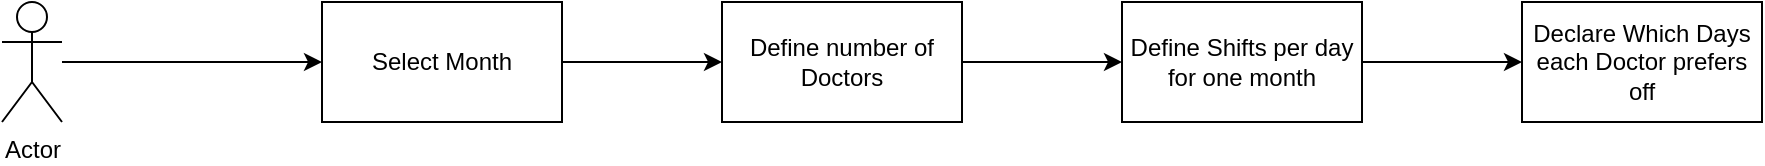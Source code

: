 <mxfile version="20.4.0" type="device"><diagram id="bWE7MkL5Obvma1Bkyzuq" name="Page-1"><mxGraphModel dx="1422" dy="736" grid="1" gridSize="10" guides="1" tooltips="1" connect="1" arrows="1" fold="1" page="1" pageScale="1" pageWidth="850" pageHeight="1100" math="0" shadow="0"><root><mxCell id="0"/><mxCell id="1" parent="0"/><mxCell id="whoNzY98Ux8OYei-a0la-2" style="edgeStyle=orthogonalEdgeStyle;rounded=0;orthogonalLoop=1;jettySize=auto;html=1;" edge="1" parent="1" source="whoNzY98Ux8OYei-a0la-1" target="whoNzY98Ux8OYei-a0la-3"><mxGeometry relative="1" as="geometry"><mxPoint x="280" y="130" as="targetPoint"/></mxGeometry></mxCell><mxCell id="whoNzY98Ux8OYei-a0la-1" value="Actor" style="shape=umlActor;verticalLabelPosition=bottom;verticalAlign=top;html=1;outlineConnect=0;" vertex="1" parent="1"><mxGeometry x="60" y="100" width="30" height="60" as="geometry"/></mxCell><mxCell id="whoNzY98Ux8OYei-a0la-5" value="" style="edgeStyle=orthogonalEdgeStyle;rounded=0;orthogonalLoop=1;jettySize=auto;html=1;" edge="1" parent="1" source="whoNzY98Ux8OYei-a0la-3" target="whoNzY98Ux8OYei-a0la-4"><mxGeometry relative="1" as="geometry"/></mxCell><mxCell id="whoNzY98Ux8OYei-a0la-3" value="Select Month" style="rounded=0;whiteSpace=wrap;html=1;" vertex="1" parent="1"><mxGeometry x="220" y="100" width="120" height="60" as="geometry"/></mxCell><mxCell id="whoNzY98Ux8OYei-a0la-7" value="" style="edgeStyle=orthogonalEdgeStyle;rounded=0;orthogonalLoop=1;jettySize=auto;html=1;" edge="1" parent="1" source="whoNzY98Ux8OYei-a0la-4" target="whoNzY98Ux8OYei-a0la-6"><mxGeometry relative="1" as="geometry"/></mxCell><mxCell id="whoNzY98Ux8OYei-a0la-4" value="Define number of Doctors" style="whiteSpace=wrap;html=1;rounded=0;" vertex="1" parent="1"><mxGeometry x="420" y="100" width="120" height="60" as="geometry"/></mxCell><mxCell id="whoNzY98Ux8OYei-a0la-9" value="" style="edgeStyle=orthogonalEdgeStyle;rounded=0;orthogonalLoop=1;jettySize=auto;html=1;" edge="1" parent="1" source="whoNzY98Ux8OYei-a0la-6" target="whoNzY98Ux8OYei-a0la-8"><mxGeometry relative="1" as="geometry"/></mxCell><mxCell id="whoNzY98Ux8OYei-a0la-6" value="Define Shifts per day for one month&lt;br&gt;" style="whiteSpace=wrap;html=1;rounded=0;" vertex="1" parent="1"><mxGeometry x="620" y="100" width="120" height="60" as="geometry"/></mxCell><mxCell id="whoNzY98Ux8OYei-a0la-8" value="Declare Which Days each Doctor prefers &lt;br&gt;off" style="whiteSpace=wrap;html=1;rounded=0;" vertex="1" parent="1"><mxGeometry x="820" y="100" width="120" height="60" as="geometry"/></mxCell></root></mxGraphModel></diagram></mxfile>